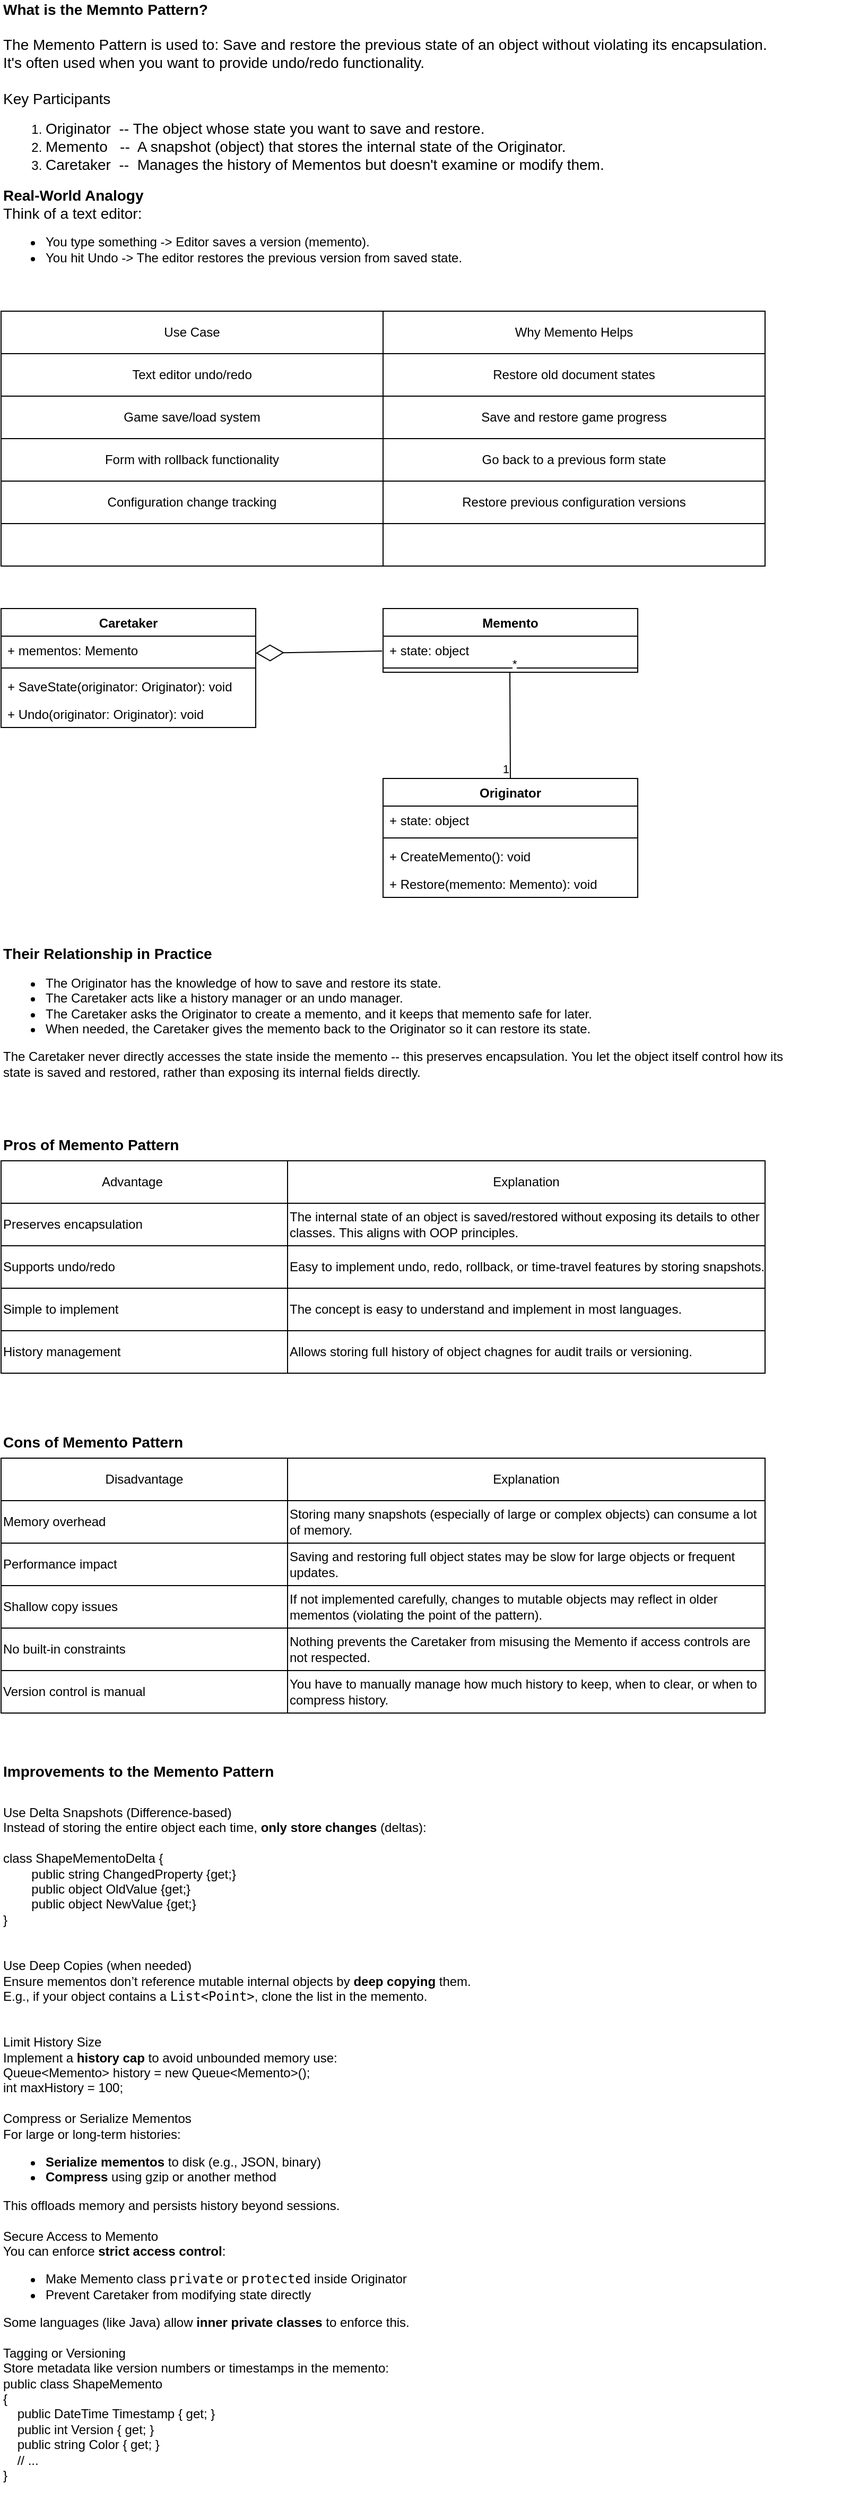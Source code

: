 <mxfile version="28.0.7">
  <diagram name="Page-1" id="ESyPwlhjBHD7mCf8iIqL">
    <mxGraphModel dx="914" dy="536" grid="1" gridSize="10" guides="1" tooltips="1" connect="1" arrows="1" fold="1" page="1" pageScale="1" pageWidth="850" pageHeight="1100" math="0" shadow="0">
      <root>
        <mxCell id="0" />
        <mxCell id="1" parent="0" />
        <mxCell id="MlYqjOnE9EuYvu6xzNQ--1" value="&lt;div&gt;&lt;b&gt;&lt;font style=&quot;font-size: 14px;&quot;&gt;What is the Memnto Pattern?&lt;/font&gt;&lt;/b&gt;&lt;/div&gt;&lt;div&gt;&lt;b&gt;&lt;font style=&quot;font-size: 14px;&quot;&gt;&lt;br&gt;&lt;/font&gt;&lt;/b&gt;&lt;/div&gt;&lt;div&gt;&lt;font style=&quot;font-size: 14px;&quot;&gt;The Memento Pattern is used to: Save and restore the previous state of an object without violating its encapsulation.&lt;/font&gt;&lt;/div&gt;&lt;div&gt;&lt;font style=&quot;font-size: 14px;&quot;&gt;It&#39;s often used when you want to provide undo/redo functionality.&lt;/font&gt;&lt;/div&gt;&lt;div&gt;&lt;font style=&quot;font-size: 14px;&quot;&gt;&lt;br&gt;&lt;/font&gt;&lt;/div&gt;&lt;div&gt;&lt;font style=&quot;font-size: 14px;&quot;&gt;Key Participants&lt;/font&gt;&lt;/div&gt;&lt;div&gt;&lt;ol&gt;&lt;li&gt;&lt;font style=&quot;font-size: 14px;&quot;&gt;Originator&amp;nbsp; -- The object whose state you want to save and restore.&lt;/font&gt;&lt;/li&gt;&lt;li&gt;&lt;font style=&quot;font-size: 14px;&quot;&gt;Memento&amp;nbsp;&amp;nbsp; --&amp;nbsp; A snapshot (object) that stores the internal state of the Originator.&lt;/font&gt;&lt;/li&gt;&lt;li&gt;&lt;font style=&quot;font-size: 14px;&quot;&gt;Caretaker&amp;nbsp; --&amp;nbsp; Manages the history of Mementos but doesn&#39;t examine or modify them.&lt;/font&gt;&lt;/li&gt;&lt;/ol&gt;&lt;div&gt;&lt;b&gt;&lt;font style=&quot;font-size: 14px;&quot;&gt;Real-World Analogy&lt;/font&gt;&lt;/b&gt;&lt;/div&gt;&lt;div&gt;&lt;font style=&quot;font-size: 14px;&quot;&gt;Think of a text editor:&lt;/font&gt;&lt;/div&gt;&lt;div&gt;&lt;ul&gt;&lt;li&gt;You type something -&amp;gt; Editor saves a version (memento).&lt;/li&gt;&lt;li&gt;You hit Undo -&amp;gt; The editor restores the previous version from saved state.&lt;/li&gt;&lt;/ul&gt;&lt;div&gt;&lt;br&gt;&lt;/div&gt;&lt;/div&gt;&lt;/div&gt;" style="text;html=1;align=left;verticalAlign=middle;whiteSpace=wrap;rounded=0;" vertex="1" parent="1">
          <mxGeometry x="40" y="50" width="800" height="230" as="geometry" />
        </mxCell>
        <mxCell id="MlYqjOnE9EuYvu6xzNQ--2" value="" style="shape=table;startSize=0;container=1;collapsible=0;childLayout=tableLayout;" vertex="1" parent="1">
          <mxGeometry x="40" y="320" width="720" height="240" as="geometry" />
        </mxCell>
        <mxCell id="MlYqjOnE9EuYvu6xzNQ--3" value="" style="shape=tableRow;horizontal=0;startSize=0;swimlaneHead=0;swimlaneBody=0;strokeColor=inherit;top=0;left=0;bottom=0;right=0;collapsible=0;dropTarget=0;fillColor=none;points=[[0,0.5],[1,0.5]];portConstraint=eastwest;" vertex="1" parent="MlYqjOnE9EuYvu6xzNQ--2">
          <mxGeometry width="720" height="40" as="geometry" />
        </mxCell>
        <mxCell id="MlYqjOnE9EuYvu6xzNQ--4" value="Use Case" style="shape=partialRectangle;html=1;whiteSpace=wrap;connectable=0;strokeColor=inherit;overflow=hidden;fillColor=none;top=0;left=0;bottom=0;right=0;pointerEvents=1;" vertex="1" parent="MlYqjOnE9EuYvu6xzNQ--3">
          <mxGeometry width="360" height="40" as="geometry">
            <mxRectangle width="360" height="40" as="alternateBounds" />
          </mxGeometry>
        </mxCell>
        <mxCell id="MlYqjOnE9EuYvu6xzNQ--5" value="Why Memento Helps" style="shape=partialRectangle;html=1;whiteSpace=wrap;connectable=0;strokeColor=inherit;overflow=hidden;fillColor=none;top=0;left=0;bottom=0;right=0;pointerEvents=1;" vertex="1" parent="MlYqjOnE9EuYvu6xzNQ--3">
          <mxGeometry x="360" width="360" height="40" as="geometry">
            <mxRectangle width="360" height="40" as="alternateBounds" />
          </mxGeometry>
        </mxCell>
        <mxCell id="MlYqjOnE9EuYvu6xzNQ--6" value="" style="shape=tableRow;horizontal=0;startSize=0;swimlaneHead=0;swimlaneBody=0;strokeColor=inherit;top=0;left=0;bottom=0;right=0;collapsible=0;dropTarget=0;fillColor=none;points=[[0,0.5],[1,0.5]];portConstraint=eastwest;" vertex="1" parent="MlYqjOnE9EuYvu6xzNQ--2">
          <mxGeometry y="40" width="720" height="40" as="geometry" />
        </mxCell>
        <mxCell id="MlYqjOnE9EuYvu6xzNQ--7" value="Text editor undo/redo" style="shape=partialRectangle;html=1;whiteSpace=wrap;connectable=0;strokeColor=inherit;overflow=hidden;fillColor=none;top=0;left=0;bottom=0;right=0;pointerEvents=1;" vertex="1" parent="MlYqjOnE9EuYvu6xzNQ--6">
          <mxGeometry width="360" height="40" as="geometry">
            <mxRectangle width="360" height="40" as="alternateBounds" />
          </mxGeometry>
        </mxCell>
        <mxCell id="MlYqjOnE9EuYvu6xzNQ--8" value="Restore old document states" style="shape=partialRectangle;html=1;whiteSpace=wrap;connectable=0;strokeColor=inherit;overflow=hidden;fillColor=none;top=0;left=0;bottom=0;right=0;pointerEvents=1;" vertex="1" parent="MlYqjOnE9EuYvu6xzNQ--6">
          <mxGeometry x="360" width="360" height="40" as="geometry">
            <mxRectangle width="360" height="40" as="alternateBounds" />
          </mxGeometry>
        </mxCell>
        <mxCell id="MlYqjOnE9EuYvu6xzNQ--9" value="" style="shape=tableRow;horizontal=0;startSize=0;swimlaneHead=0;swimlaneBody=0;strokeColor=inherit;top=0;left=0;bottom=0;right=0;collapsible=0;dropTarget=0;fillColor=none;points=[[0,0.5],[1,0.5]];portConstraint=eastwest;" vertex="1" parent="MlYqjOnE9EuYvu6xzNQ--2">
          <mxGeometry y="80" width="720" height="40" as="geometry" />
        </mxCell>
        <mxCell id="MlYqjOnE9EuYvu6xzNQ--10" value="Game save/load system" style="shape=partialRectangle;html=1;whiteSpace=wrap;connectable=0;strokeColor=inherit;overflow=hidden;fillColor=none;top=0;left=0;bottom=0;right=0;pointerEvents=1;" vertex="1" parent="MlYqjOnE9EuYvu6xzNQ--9">
          <mxGeometry width="360" height="40" as="geometry">
            <mxRectangle width="360" height="40" as="alternateBounds" />
          </mxGeometry>
        </mxCell>
        <mxCell id="MlYqjOnE9EuYvu6xzNQ--11" value="Save and restore game progress" style="shape=partialRectangle;html=1;whiteSpace=wrap;connectable=0;strokeColor=inherit;overflow=hidden;fillColor=none;top=0;left=0;bottom=0;right=0;pointerEvents=1;" vertex="1" parent="MlYqjOnE9EuYvu6xzNQ--9">
          <mxGeometry x="360" width="360" height="40" as="geometry">
            <mxRectangle width="360" height="40" as="alternateBounds" />
          </mxGeometry>
        </mxCell>
        <mxCell id="MlYqjOnE9EuYvu6xzNQ--12" value="" style="shape=tableRow;horizontal=0;startSize=0;swimlaneHead=0;swimlaneBody=0;strokeColor=inherit;top=0;left=0;bottom=0;right=0;collapsible=0;dropTarget=0;fillColor=none;points=[[0,0.5],[1,0.5]];portConstraint=eastwest;" vertex="1" parent="MlYqjOnE9EuYvu6xzNQ--2">
          <mxGeometry y="120" width="720" height="40" as="geometry" />
        </mxCell>
        <mxCell id="MlYqjOnE9EuYvu6xzNQ--13" value="Form with rollback functionality" style="shape=partialRectangle;html=1;whiteSpace=wrap;connectable=0;strokeColor=inherit;overflow=hidden;fillColor=none;top=0;left=0;bottom=0;right=0;pointerEvents=1;" vertex="1" parent="MlYqjOnE9EuYvu6xzNQ--12">
          <mxGeometry width="360" height="40" as="geometry">
            <mxRectangle width="360" height="40" as="alternateBounds" />
          </mxGeometry>
        </mxCell>
        <mxCell id="MlYqjOnE9EuYvu6xzNQ--14" value="Go back to a previous form state" style="shape=partialRectangle;html=1;whiteSpace=wrap;connectable=0;strokeColor=inherit;overflow=hidden;fillColor=none;top=0;left=0;bottom=0;right=0;pointerEvents=1;" vertex="1" parent="MlYqjOnE9EuYvu6xzNQ--12">
          <mxGeometry x="360" width="360" height="40" as="geometry">
            <mxRectangle width="360" height="40" as="alternateBounds" />
          </mxGeometry>
        </mxCell>
        <mxCell id="MlYqjOnE9EuYvu6xzNQ--15" value="" style="shape=tableRow;horizontal=0;startSize=0;swimlaneHead=0;swimlaneBody=0;strokeColor=inherit;top=0;left=0;bottom=0;right=0;collapsible=0;dropTarget=0;fillColor=none;points=[[0,0.5],[1,0.5]];portConstraint=eastwest;" vertex="1" parent="MlYqjOnE9EuYvu6xzNQ--2">
          <mxGeometry y="160" width="720" height="40" as="geometry" />
        </mxCell>
        <mxCell id="MlYqjOnE9EuYvu6xzNQ--16" value="Configuration change tracking" style="shape=partialRectangle;html=1;whiteSpace=wrap;connectable=0;strokeColor=inherit;overflow=hidden;fillColor=none;top=0;left=0;bottom=0;right=0;pointerEvents=1;" vertex="1" parent="MlYqjOnE9EuYvu6xzNQ--15">
          <mxGeometry width="360" height="40" as="geometry">
            <mxRectangle width="360" height="40" as="alternateBounds" />
          </mxGeometry>
        </mxCell>
        <mxCell id="MlYqjOnE9EuYvu6xzNQ--17" value="Restore previous configuration versions" style="shape=partialRectangle;html=1;whiteSpace=wrap;connectable=0;strokeColor=inherit;overflow=hidden;fillColor=none;top=0;left=0;bottom=0;right=0;pointerEvents=1;" vertex="1" parent="MlYqjOnE9EuYvu6xzNQ--15">
          <mxGeometry x="360" width="360" height="40" as="geometry">
            <mxRectangle width="360" height="40" as="alternateBounds" />
          </mxGeometry>
        </mxCell>
        <mxCell id="MlYqjOnE9EuYvu6xzNQ--18" value="" style="shape=tableRow;horizontal=0;startSize=0;swimlaneHead=0;swimlaneBody=0;strokeColor=inherit;top=0;left=0;bottom=0;right=0;collapsible=0;dropTarget=0;fillColor=none;points=[[0,0.5],[1,0.5]];portConstraint=eastwest;" vertex="1" parent="MlYqjOnE9EuYvu6xzNQ--2">
          <mxGeometry y="200" width="720" height="40" as="geometry" />
        </mxCell>
        <mxCell id="MlYqjOnE9EuYvu6xzNQ--19" value="" style="shape=partialRectangle;html=1;whiteSpace=wrap;connectable=0;strokeColor=inherit;overflow=hidden;fillColor=none;top=0;left=0;bottom=0;right=0;pointerEvents=1;" vertex="1" parent="MlYqjOnE9EuYvu6xzNQ--18">
          <mxGeometry width="360" height="40" as="geometry">
            <mxRectangle width="360" height="40" as="alternateBounds" />
          </mxGeometry>
        </mxCell>
        <mxCell id="MlYqjOnE9EuYvu6xzNQ--20" value="" style="shape=partialRectangle;html=1;whiteSpace=wrap;connectable=0;strokeColor=inherit;overflow=hidden;fillColor=none;top=0;left=0;bottom=0;right=0;pointerEvents=1;" vertex="1" parent="MlYqjOnE9EuYvu6xzNQ--18">
          <mxGeometry x="360" width="360" height="40" as="geometry">
            <mxRectangle width="360" height="40" as="alternateBounds" />
          </mxGeometry>
        </mxCell>
        <mxCell id="MlYqjOnE9EuYvu6xzNQ--21" value="Caretaker" style="swimlane;fontStyle=1;align=center;verticalAlign=top;childLayout=stackLayout;horizontal=1;startSize=26;horizontalStack=0;resizeParent=1;resizeParentMax=0;resizeLast=0;collapsible=1;marginBottom=0;whiteSpace=wrap;html=1;" vertex="1" parent="1">
          <mxGeometry x="40" y="600" width="240" height="112" as="geometry" />
        </mxCell>
        <mxCell id="MlYqjOnE9EuYvu6xzNQ--22" value="+ mementos: Memento" style="text;strokeColor=none;fillColor=none;align=left;verticalAlign=top;spacingLeft=4;spacingRight=4;overflow=hidden;rotatable=0;points=[[0,0.5],[1,0.5]];portConstraint=eastwest;whiteSpace=wrap;html=1;" vertex="1" parent="MlYqjOnE9EuYvu6xzNQ--21">
          <mxGeometry y="26" width="240" height="26" as="geometry" />
        </mxCell>
        <mxCell id="MlYqjOnE9EuYvu6xzNQ--23" value="" style="line;strokeWidth=1;fillColor=none;align=left;verticalAlign=middle;spacingTop=-1;spacingLeft=3;spacingRight=3;rotatable=0;labelPosition=right;points=[];portConstraint=eastwest;strokeColor=inherit;" vertex="1" parent="MlYqjOnE9EuYvu6xzNQ--21">
          <mxGeometry y="52" width="240" height="8" as="geometry" />
        </mxCell>
        <mxCell id="MlYqjOnE9EuYvu6xzNQ--24" value="+ SaveState(originator: Originator): void" style="text;strokeColor=none;fillColor=none;align=left;verticalAlign=top;spacingLeft=4;spacingRight=4;overflow=hidden;rotatable=0;points=[[0,0.5],[1,0.5]];portConstraint=eastwest;whiteSpace=wrap;html=1;" vertex="1" parent="MlYqjOnE9EuYvu6xzNQ--21">
          <mxGeometry y="60" width="240" height="26" as="geometry" />
        </mxCell>
        <mxCell id="MlYqjOnE9EuYvu6xzNQ--25" value="+ Undo(originator: Originator): void" style="text;strokeColor=none;fillColor=none;align=left;verticalAlign=top;spacingLeft=4;spacingRight=4;overflow=hidden;rotatable=0;points=[[0,0.5],[1,0.5]];portConstraint=eastwest;whiteSpace=wrap;html=1;" vertex="1" parent="MlYqjOnE9EuYvu6xzNQ--21">
          <mxGeometry y="86" width="240" height="26" as="geometry" />
        </mxCell>
        <mxCell id="MlYqjOnE9EuYvu6xzNQ--26" value="Originator" style="swimlane;fontStyle=1;align=center;verticalAlign=top;childLayout=stackLayout;horizontal=1;startSize=26;horizontalStack=0;resizeParent=1;resizeParentMax=0;resizeLast=0;collapsible=1;marginBottom=0;whiteSpace=wrap;html=1;" vertex="1" parent="1">
          <mxGeometry x="400" y="760" width="240" height="112" as="geometry" />
        </mxCell>
        <mxCell id="MlYqjOnE9EuYvu6xzNQ--27" value="+ state: object" style="text;strokeColor=none;fillColor=none;align=left;verticalAlign=top;spacingLeft=4;spacingRight=4;overflow=hidden;rotatable=0;points=[[0,0.5],[1,0.5]];portConstraint=eastwest;whiteSpace=wrap;html=1;" vertex="1" parent="MlYqjOnE9EuYvu6xzNQ--26">
          <mxGeometry y="26" width="240" height="26" as="geometry" />
        </mxCell>
        <mxCell id="MlYqjOnE9EuYvu6xzNQ--28" value="" style="line;strokeWidth=1;fillColor=none;align=left;verticalAlign=middle;spacingTop=-1;spacingLeft=3;spacingRight=3;rotatable=0;labelPosition=right;points=[];portConstraint=eastwest;strokeColor=inherit;" vertex="1" parent="MlYqjOnE9EuYvu6xzNQ--26">
          <mxGeometry y="52" width="240" height="8" as="geometry" />
        </mxCell>
        <mxCell id="MlYqjOnE9EuYvu6xzNQ--29" value="+ CreateMemento(): void" style="text;strokeColor=none;fillColor=none;align=left;verticalAlign=top;spacingLeft=4;spacingRight=4;overflow=hidden;rotatable=0;points=[[0,0.5],[1,0.5]];portConstraint=eastwest;whiteSpace=wrap;html=1;" vertex="1" parent="MlYqjOnE9EuYvu6xzNQ--26">
          <mxGeometry y="60" width="240" height="26" as="geometry" />
        </mxCell>
        <mxCell id="MlYqjOnE9EuYvu6xzNQ--30" value="+ Restore(memento: Memento): void" style="text;strokeColor=none;fillColor=none;align=left;verticalAlign=top;spacingLeft=4;spacingRight=4;overflow=hidden;rotatable=0;points=[[0,0.5],[1,0.5]];portConstraint=eastwest;whiteSpace=wrap;html=1;" vertex="1" parent="MlYqjOnE9EuYvu6xzNQ--26">
          <mxGeometry y="86" width="240" height="26" as="geometry" />
        </mxCell>
        <mxCell id="MlYqjOnE9EuYvu6xzNQ--31" value="" style="endArrow=diamondThin;endFill=0;endSize=24;html=1;rounded=0;entryX=1.008;entryY=-0.038;entryDx=0;entryDy=0;entryPerimeter=0;exitX=0.004;exitY=-0.115;exitDx=0;exitDy=0;exitPerimeter=0;" edge="1" parent="1">
          <mxGeometry width="160" relative="1" as="geometry">
            <mxPoint x="399.04" y="640" as="sourcePoint" />
            <mxPoint x="280.0" y="642.002" as="targetPoint" />
          </mxGeometry>
        </mxCell>
        <mxCell id="MlYqjOnE9EuYvu6xzNQ--32" value="Memento" style="swimlane;fontStyle=1;align=center;verticalAlign=top;childLayout=stackLayout;horizontal=1;startSize=26;horizontalStack=0;resizeParent=1;resizeParentMax=0;resizeLast=0;collapsible=1;marginBottom=0;whiteSpace=wrap;html=1;" vertex="1" parent="1">
          <mxGeometry x="400" y="600" width="240" height="60" as="geometry" />
        </mxCell>
        <mxCell id="MlYqjOnE9EuYvu6xzNQ--33" value="+ state: object" style="text;strokeColor=none;fillColor=none;align=left;verticalAlign=top;spacingLeft=4;spacingRight=4;overflow=hidden;rotatable=0;points=[[0,0.5],[1,0.5]];portConstraint=eastwest;whiteSpace=wrap;html=1;" vertex="1" parent="MlYqjOnE9EuYvu6xzNQ--32">
          <mxGeometry y="26" width="240" height="26" as="geometry" />
        </mxCell>
        <mxCell id="MlYqjOnE9EuYvu6xzNQ--34" value="" style="line;strokeWidth=1;fillColor=none;align=left;verticalAlign=middle;spacingTop=-1;spacingLeft=3;spacingRight=3;rotatable=0;labelPosition=right;points=[];portConstraint=eastwest;strokeColor=inherit;" vertex="1" parent="MlYqjOnE9EuYvu6xzNQ--32">
          <mxGeometry y="52" width="240" height="8" as="geometry" />
        </mxCell>
        <mxCell id="MlYqjOnE9EuYvu6xzNQ--41" value="" style="endArrow=none;html=1;edgeStyle=orthogonalEdgeStyle;rounded=0;exitX=0.5;exitY=1;exitDx=0;exitDy=0;entryX=0.5;entryY=0;entryDx=0;entryDy=0;" edge="1" parent="1" target="MlYqjOnE9EuYvu6xzNQ--26">
          <mxGeometry relative="1" as="geometry">
            <mxPoint x="519.5" y="660" as="sourcePoint" />
            <mxPoint x="519.5" y="750" as="targetPoint" />
          </mxGeometry>
        </mxCell>
        <mxCell id="MlYqjOnE9EuYvu6xzNQ--42" value="*" style="edgeLabel;resizable=0;html=1;align=left;verticalAlign=bottom;" connectable="0" vertex="1" parent="MlYqjOnE9EuYvu6xzNQ--41">
          <mxGeometry x="-1" relative="1" as="geometry" />
        </mxCell>
        <mxCell id="MlYqjOnE9EuYvu6xzNQ--43" value="1" style="edgeLabel;resizable=0;html=1;align=right;verticalAlign=bottom;" connectable="0" vertex="1" parent="MlYqjOnE9EuYvu6xzNQ--41">
          <mxGeometry x="1" relative="1" as="geometry" />
        </mxCell>
        <mxCell id="MlYqjOnE9EuYvu6xzNQ--44" value="&lt;div&gt;&lt;font style=&quot;font-size: 14px;&quot;&gt;&lt;b&gt;Their Relationship in Practice&lt;/b&gt;&lt;/font&gt;&lt;/div&gt;&lt;div&gt;&lt;ul&gt;&lt;li&gt;The Originator has the knowledge of how to save and restore its state.&lt;/li&gt;&lt;li&gt;The Caretaker acts like a history manager or an undo manager.&lt;/li&gt;&lt;li&gt;The Caretaker asks the Originator to create a memento, and it keeps that memento safe for later.&lt;/li&gt;&lt;li&gt;When needed, the Caretaker gives the memento back to the Originator so it can restore its state.&lt;/li&gt;&lt;/ul&gt;&lt;div&gt;The Caretaker never directly accesses the state inside the memento -- this preserves encapsulation. You let the object itself control how its state is saved and restored, rather than exposing its internal fields directly.&lt;/div&gt;&lt;/div&gt;" style="text;html=1;align=left;verticalAlign=middle;whiteSpace=wrap;rounded=0;" vertex="1" parent="1">
          <mxGeometry x="40" y="920" width="760" height="120" as="geometry" />
        </mxCell>
        <mxCell id="MlYqjOnE9EuYvu6xzNQ--45" value="&lt;font style=&quot;font-size: 14px;&quot;&gt;&lt;b&gt;Pros of Memento Pattern&lt;/b&gt;&lt;/font&gt;" style="text;html=1;align=left;verticalAlign=middle;whiteSpace=wrap;rounded=0;" vertex="1" parent="1">
          <mxGeometry x="40" y="1090" width="400" height="30" as="geometry" />
        </mxCell>
        <mxCell id="MlYqjOnE9EuYvu6xzNQ--46" value="" style="shape=table;startSize=0;container=1;collapsible=0;childLayout=tableLayout;align=left;" vertex="1" parent="1">
          <mxGeometry x="40" y="1120" width="720" height="200" as="geometry" />
        </mxCell>
        <mxCell id="MlYqjOnE9EuYvu6xzNQ--47" value="" style="shape=tableRow;horizontal=0;startSize=0;swimlaneHead=0;swimlaneBody=0;strokeColor=inherit;top=0;left=0;bottom=0;right=0;collapsible=0;dropTarget=0;fillColor=none;points=[[0,0.5],[1,0.5]];portConstraint=eastwest;" vertex="1" parent="MlYqjOnE9EuYvu6xzNQ--46">
          <mxGeometry width="720" height="40" as="geometry" />
        </mxCell>
        <mxCell id="MlYqjOnE9EuYvu6xzNQ--48" value="Advantage&lt;span style=&quot;white-space: pre;&quot;&gt;&#x9;&lt;/span&gt;" style="shape=partialRectangle;html=1;whiteSpace=wrap;connectable=0;strokeColor=inherit;overflow=hidden;fillColor=none;top=0;left=0;bottom=0;right=0;pointerEvents=1;" vertex="1" parent="MlYqjOnE9EuYvu6xzNQ--47">
          <mxGeometry width="270" height="40" as="geometry">
            <mxRectangle width="270" height="40" as="alternateBounds" />
          </mxGeometry>
        </mxCell>
        <mxCell id="MlYqjOnE9EuYvu6xzNQ--49" value="Explanation" style="shape=partialRectangle;html=1;whiteSpace=wrap;connectable=0;strokeColor=inherit;overflow=hidden;fillColor=none;top=0;left=0;bottom=0;right=0;pointerEvents=1;" vertex="1" parent="MlYqjOnE9EuYvu6xzNQ--47">
          <mxGeometry x="270" width="450" height="40" as="geometry">
            <mxRectangle width="450" height="40" as="alternateBounds" />
          </mxGeometry>
        </mxCell>
        <mxCell id="MlYqjOnE9EuYvu6xzNQ--50" value="" style="shape=tableRow;horizontal=0;startSize=0;swimlaneHead=0;swimlaneBody=0;strokeColor=inherit;top=0;left=0;bottom=0;right=0;collapsible=0;dropTarget=0;fillColor=none;points=[[0,0.5],[1,0.5]];portConstraint=eastwest;" vertex="1" parent="MlYqjOnE9EuYvu6xzNQ--46">
          <mxGeometry y="40" width="720" height="40" as="geometry" />
        </mxCell>
        <mxCell id="MlYqjOnE9EuYvu6xzNQ--51" value="Preserves encapsulation" style="shape=partialRectangle;html=1;whiteSpace=wrap;connectable=0;strokeColor=inherit;overflow=hidden;fillColor=none;top=0;left=0;bottom=0;right=0;pointerEvents=1;align=left;" vertex="1" parent="MlYqjOnE9EuYvu6xzNQ--50">
          <mxGeometry width="270" height="40" as="geometry">
            <mxRectangle width="270" height="40" as="alternateBounds" />
          </mxGeometry>
        </mxCell>
        <mxCell id="MlYqjOnE9EuYvu6xzNQ--52" value="The internal state of an object is saved/restored without exposing its details to other classes. This aligns with OOP principles." style="shape=partialRectangle;html=1;whiteSpace=wrap;connectable=0;strokeColor=inherit;overflow=hidden;fillColor=none;top=0;left=0;bottom=0;right=0;pointerEvents=1;align=left;" vertex="1" parent="MlYqjOnE9EuYvu6xzNQ--50">
          <mxGeometry x="270" width="450" height="40" as="geometry">
            <mxRectangle width="450" height="40" as="alternateBounds" />
          </mxGeometry>
        </mxCell>
        <mxCell id="MlYqjOnE9EuYvu6xzNQ--53" value="" style="shape=tableRow;horizontal=0;startSize=0;swimlaneHead=0;swimlaneBody=0;strokeColor=inherit;top=0;left=0;bottom=0;right=0;collapsible=0;dropTarget=0;fillColor=none;points=[[0,0.5],[1,0.5]];portConstraint=eastwest;" vertex="1" parent="MlYqjOnE9EuYvu6xzNQ--46">
          <mxGeometry y="80" width="720" height="40" as="geometry" />
        </mxCell>
        <mxCell id="MlYqjOnE9EuYvu6xzNQ--54" value="Supports undo/redo&lt;span style=&quot;white-space: pre;&quot;&gt;&#x9;&lt;/span&gt;" style="shape=partialRectangle;html=1;whiteSpace=wrap;connectable=0;strokeColor=inherit;overflow=hidden;fillColor=none;top=0;left=0;bottom=0;right=0;pointerEvents=1;align=left;" vertex="1" parent="MlYqjOnE9EuYvu6xzNQ--53">
          <mxGeometry width="270" height="40" as="geometry">
            <mxRectangle width="270" height="40" as="alternateBounds" />
          </mxGeometry>
        </mxCell>
        <mxCell id="MlYqjOnE9EuYvu6xzNQ--55" value="Easy to implement undo, redo, rollback, or time-travel features by storing snapshots." style="shape=partialRectangle;html=1;whiteSpace=wrap;connectable=0;strokeColor=inherit;overflow=hidden;fillColor=none;top=0;left=0;bottom=0;right=0;pointerEvents=1;align=left;" vertex="1" parent="MlYqjOnE9EuYvu6xzNQ--53">
          <mxGeometry x="270" width="450" height="40" as="geometry">
            <mxRectangle width="450" height="40" as="alternateBounds" />
          </mxGeometry>
        </mxCell>
        <mxCell id="MlYqjOnE9EuYvu6xzNQ--56" value="" style="shape=tableRow;horizontal=0;startSize=0;swimlaneHead=0;swimlaneBody=0;strokeColor=inherit;top=0;left=0;bottom=0;right=0;collapsible=0;dropTarget=0;fillColor=none;points=[[0,0.5],[1,0.5]];portConstraint=eastwest;" vertex="1" parent="MlYqjOnE9EuYvu6xzNQ--46">
          <mxGeometry y="120" width="720" height="40" as="geometry" />
        </mxCell>
        <mxCell id="MlYqjOnE9EuYvu6xzNQ--57" value="Simple to implement" style="shape=partialRectangle;html=1;whiteSpace=wrap;connectable=0;strokeColor=inherit;overflow=hidden;fillColor=none;top=0;left=0;bottom=0;right=0;pointerEvents=1;align=left;" vertex="1" parent="MlYqjOnE9EuYvu6xzNQ--56">
          <mxGeometry width="270" height="40" as="geometry">
            <mxRectangle width="270" height="40" as="alternateBounds" />
          </mxGeometry>
        </mxCell>
        <mxCell id="MlYqjOnE9EuYvu6xzNQ--58" value="The concept is easy to understand and implement in most languages." style="shape=partialRectangle;html=1;whiteSpace=wrap;connectable=0;strokeColor=inherit;overflow=hidden;fillColor=none;top=0;left=0;bottom=0;right=0;pointerEvents=1;align=left;" vertex="1" parent="MlYqjOnE9EuYvu6xzNQ--56">
          <mxGeometry x="270" width="450" height="40" as="geometry">
            <mxRectangle width="450" height="40" as="alternateBounds" />
          </mxGeometry>
        </mxCell>
        <mxCell id="MlYqjOnE9EuYvu6xzNQ--59" value="" style="shape=tableRow;horizontal=0;startSize=0;swimlaneHead=0;swimlaneBody=0;strokeColor=inherit;top=0;left=0;bottom=0;right=0;collapsible=0;dropTarget=0;fillColor=none;points=[[0,0.5],[1,0.5]];portConstraint=eastwest;" vertex="1" parent="MlYqjOnE9EuYvu6xzNQ--46">
          <mxGeometry y="160" width="720" height="40" as="geometry" />
        </mxCell>
        <mxCell id="MlYqjOnE9EuYvu6xzNQ--60" value="History management" style="shape=partialRectangle;html=1;whiteSpace=wrap;connectable=0;strokeColor=inherit;overflow=hidden;fillColor=none;top=0;left=0;bottom=0;right=0;pointerEvents=1;align=left;" vertex="1" parent="MlYqjOnE9EuYvu6xzNQ--59">
          <mxGeometry width="270" height="40" as="geometry">
            <mxRectangle width="270" height="40" as="alternateBounds" />
          </mxGeometry>
        </mxCell>
        <mxCell id="MlYqjOnE9EuYvu6xzNQ--61" value="Allows storing full history of object chagnes for audit trails or versioning." style="shape=partialRectangle;html=1;whiteSpace=wrap;connectable=0;strokeColor=inherit;overflow=hidden;fillColor=none;top=0;left=0;bottom=0;right=0;pointerEvents=1;align=left;" vertex="1" parent="MlYqjOnE9EuYvu6xzNQ--59">
          <mxGeometry x="270" width="450" height="40" as="geometry">
            <mxRectangle width="450" height="40" as="alternateBounds" />
          </mxGeometry>
        </mxCell>
        <mxCell id="MlYqjOnE9EuYvu6xzNQ--62" value="&lt;b&gt;&lt;font style=&quot;font-size: 14px;&quot;&gt;Cons of Memento Pattern&lt;/font&gt;&lt;/b&gt;" style="text;html=1;align=left;verticalAlign=middle;whiteSpace=wrap;rounded=0;" vertex="1" parent="1">
          <mxGeometry x="40" y="1370" width="400" height="30" as="geometry" />
        </mxCell>
        <mxCell id="MlYqjOnE9EuYvu6xzNQ--63" value="" style="shape=table;startSize=0;container=1;collapsible=0;childLayout=tableLayout;" vertex="1" parent="1">
          <mxGeometry x="40" y="1400" width="720" height="240" as="geometry" />
        </mxCell>
        <mxCell id="MlYqjOnE9EuYvu6xzNQ--64" value="" style="shape=tableRow;horizontal=0;startSize=0;swimlaneHead=0;swimlaneBody=0;strokeColor=inherit;top=0;left=0;bottom=0;right=0;collapsible=0;dropTarget=0;fillColor=none;points=[[0,0.5],[1,0.5]];portConstraint=eastwest;" vertex="1" parent="MlYqjOnE9EuYvu6xzNQ--63">
          <mxGeometry width="720" height="40" as="geometry" />
        </mxCell>
        <mxCell id="MlYqjOnE9EuYvu6xzNQ--65" value="Disadvantage" style="shape=partialRectangle;html=1;whiteSpace=wrap;connectable=0;strokeColor=inherit;overflow=hidden;fillColor=none;top=0;left=0;bottom=0;right=0;pointerEvents=1;" vertex="1" parent="MlYqjOnE9EuYvu6xzNQ--64">
          <mxGeometry width="270" height="40" as="geometry">
            <mxRectangle width="270" height="40" as="alternateBounds" />
          </mxGeometry>
        </mxCell>
        <mxCell id="MlYqjOnE9EuYvu6xzNQ--66" value="Explanation" style="shape=partialRectangle;html=1;whiteSpace=wrap;connectable=0;strokeColor=inherit;overflow=hidden;fillColor=none;top=0;left=0;bottom=0;right=0;pointerEvents=1;" vertex="1" parent="MlYqjOnE9EuYvu6xzNQ--64">
          <mxGeometry x="270" width="450" height="40" as="geometry">
            <mxRectangle width="450" height="40" as="alternateBounds" />
          </mxGeometry>
        </mxCell>
        <mxCell id="MlYqjOnE9EuYvu6xzNQ--67" value="" style="shape=tableRow;horizontal=0;startSize=0;swimlaneHead=0;swimlaneBody=0;strokeColor=inherit;top=0;left=0;bottom=0;right=0;collapsible=0;dropTarget=0;fillColor=none;points=[[0,0.5],[1,0.5]];portConstraint=eastwest;" vertex="1" parent="MlYqjOnE9EuYvu6xzNQ--63">
          <mxGeometry y="40" width="720" height="40" as="geometry" />
        </mxCell>
        <mxCell id="MlYqjOnE9EuYvu6xzNQ--68" value="&lt;div align=&quot;left&quot;&gt;Memory overhead&lt;/div&gt;" style="shape=partialRectangle;html=1;whiteSpace=wrap;connectable=0;strokeColor=inherit;overflow=hidden;fillColor=none;top=0;left=0;bottom=0;right=0;pointerEvents=1;align=left;" vertex="1" parent="MlYqjOnE9EuYvu6xzNQ--67">
          <mxGeometry width="270" height="40" as="geometry">
            <mxRectangle width="270" height="40" as="alternateBounds" />
          </mxGeometry>
        </mxCell>
        <mxCell id="MlYqjOnE9EuYvu6xzNQ--69" value="Storing many snapshots (especially of large or complex objects) can consume a lot of memory." style="shape=partialRectangle;html=1;whiteSpace=wrap;connectable=0;strokeColor=inherit;overflow=hidden;fillColor=none;top=0;left=0;bottom=0;right=0;pointerEvents=1;align=left;" vertex="1" parent="MlYqjOnE9EuYvu6xzNQ--67">
          <mxGeometry x="270" width="450" height="40" as="geometry">
            <mxRectangle width="450" height="40" as="alternateBounds" />
          </mxGeometry>
        </mxCell>
        <mxCell id="MlYqjOnE9EuYvu6xzNQ--70" value="" style="shape=tableRow;horizontal=0;startSize=0;swimlaneHead=0;swimlaneBody=0;strokeColor=inherit;top=0;left=0;bottom=0;right=0;collapsible=0;dropTarget=0;fillColor=none;points=[[0,0.5],[1,0.5]];portConstraint=eastwest;" vertex="1" parent="MlYqjOnE9EuYvu6xzNQ--63">
          <mxGeometry y="80" width="720" height="40" as="geometry" />
        </mxCell>
        <mxCell id="MlYqjOnE9EuYvu6xzNQ--71" value="Performance impact" style="shape=partialRectangle;html=1;whiteSpace=wrap;connectable=0;strokeColor=inherit;overflow=hidden;fillColor=none;top=0;left=0;bottom=0;right=0;pointerEvents=1;align=left;" vertex="1" parent="MlYqjOnE9EuYvu6xzNQ--70">
          <mxGeometry width="270" height="40" as="geometry">
            <mxRectangle width="270" height="40" as="alternateBounds" />
          </mxGeometry>
        </mxCell>
        <mxCell id="MlYqjOnE9EuYvu6xzNQ--72" value="Saving and restoring full object states may be slow for large objects or frequent updates." style="shape=partialRectangle;html=1;whiteSpace=wrap;connectable=0;strokeColor=inherit;overflow=hidden;fillColor=none;top=0;left=0;bottom=0;right=0;pointerEvents=1;align=left;" vertex="1" parent="MlYqjOnE9EuYvu6xzNQ--70">
          <mxGeometry x="270" width="450" height="40" as="geometry">
            <mxRectangle width="450" height="40" as="alternateBounds" />
          </mxGeometry>
        </mxCell>
        <mxCell id="MlYqjOnE9EuYvu6xzNQ--73" value="" style="shape=tableRow;horizontal=0;startSize=0;swimlaneHead=0;swimlaneBody=0;strokeColor=inherit;top=0;left=0;bottom=0;right=0;collapsible=0;dropTarget=0;fillColor=none;points=[[0,0.5],[1,0.5]];portConstraint=eastwest;align=left;" vertex="1" parent="MlYqjOnE9EuYvu6xzNQ--63">
          <mxGeometry y="120" width="720" height="40" as="geometry" />
        </mxCell>
        <mxCell id="MlYqjOnE9EuYvu6xzNQ--74" value="Shallow copy issues" style="shape=partialRectangle;html=1;whiteSpace=wrap;connectable=0;strokeColor=inherit;overflow=hidden;fillColor=none;top=0;left=0;bottom=0;right=0;pointerEvents=1;align=left;" vertex="1" parent="MlYqjOnE9EuYvu6xzNQ--73">
          <mxGeometry width="270" height="40" as="geometry">
            <mxRectangle width="270" height="40" as="alternateBounds" />
          </mxGeometry>
        </mxCell>
        <mxCell id="MlYqjOnE9EuYvu6xzNQ--75" value="If not implemented carefully, changes to mutable objects may reflect in older mementos (violating the point of the pattern)." style="shape=partialRectangle;html=1;whiteSpace=wrap;connectable=0;strokeColor=inherit;overflow=hidden;fillColor=none;top=0;left=0;bottom=0;right=0;pointerEvents=1;align=left;" vertex="1" parent="MlYqjOnE9EuYvu6xzNQ--73">
          <mxGeometry x="270" width="450" height="40" as="geometry">
            <mxRectangle width="450" height="40" as="alternateBounds" />
          </mxGeometry>
        </mxCell>
        <mxCell id="MlYqjOnE9EuYvu6xzNQ--76" value="" style="shape=tableRow;horizontal=0;startSize=0;swimlaneHead=0;swimlaneBody=0;strokeColor=inherit;top=0;left=0;bottom=0;right=0;collapsible=0;dropTarget=0;fillColor=none;points=[[0,0.5],[1,0.5]];portConstraint=eastwest;" vertex="1" parent="MlYqjOnE9EuYvu6xzNQ--63">
          <mxGeometry y="160" width="720" height="40" as="geometry" />
        </mxCell>
        <mxCell id="MlYqjOnE9EuYvu6xzNQ--77" value="No built-in constraints" style="shape=partialRectangle;html=1;whiteSpace=wrap;connectable=0;strokeColor=inherit;overflow=hidden;fillColor=none;top=0;left=0;bottom=0;right=0;pointerEvents=1;align=left;" vertex="1" parent="MlYqjOnE9EuYvu6xzNQ--76">
          <mxGeometry width="270" height="40" as="geometry">
            <mxRectangle width="270" height="40" as="alternateBounds" />
          </mxGeometry>
        </mxCell>
        <mxCell id="MlYqjOnE9EuYvu6xzNQ--78" value="Nothing prevents the Caretaker from misusing the Memento if access controls are not respected." style="shape=partialRectangle;html=1;whiteSpace=wrap;connectable=0;strokeColor=inherit;overflow=hidden;fillColor=none;top=0;left=0;bottom=0;right=0;pointerEvents=1;align=left;" vertex="1" parent="MlYqjOnE9EuYvu6xzNQ--76">
          <mxGeometry x="270" width="450" height="40" as="geometry">
            <mxRectangle width="450" height="40" as="alternateBounds" />
          </mxGeometry>
        </mxCell>
        <mxCell id="MlYqjOnE9EuYvu6xzNQ--79" value="" style="shape=tableRow;horizontal=0;startSize=0;swimlaneHead=0;swimlaneBody=0;strokeColor=inherit;top=0;left=0;bottom=0;right=0;collapsible=0;dropTarget=0;fillColor=none;points=[[0,0.5],[1,0.5]];portConstraint=eastwest;" vertex="1" parent="MlYqjOnE9EuYvu6xzNQ--63">
          <mxGeometry y="200" width="720" height="40" as="geometry" />
        </mxCell>
        <mxCell id="MlYqjOnE9EuYvu6xzNQ--80" value="Version control is manual" style="shape=partialRectangle;html=1;whiteSpace=wrap;connectable=0;strokeColor=inherit;overflow=hidden;fillColor=none;top=0;left=0;bottom=0;right=0;pointerEvents=1;align=left;" vertex="1" parent="MlYqjOnE9EuYvu6xzNQ--79">
          <mxGeometry width="270" height="40" as="geometry">
            <mxRectangle width="270" height="40" as="alternateBounds" />
          </mxGeometry>
        </mxCell>
        <mxCell id="MlYqjOnE9EuYvu6xzNQ--81" value="You have to manually manage how much history to keep, when to clear, or when to compress history." style="shape=partialRectangle;html=1;whiteSpace=wrap;connectable=0;strokeColor=inherit;overflow=hidden;fillColor=none;top=0;left=0;bottom=0;right=0;pointerEvents=1;align=left;" vertex="1" parent="MlYqjOnE9EuYvu6xzNQ--79">
          <mxGeometry x="270" width="450" height="40" as="geometry">
            <mxRectangle width="450" height="40" as="alternateBounds" />
          </mxGeometry>
        </mxCell>
        <mxCell id="MlYqjOnE9EuYvu6xzNQ--82" value="&lt;font style=&quot;font-size: 14px;&quot;&gt;Improvements to the Memento Pattern&lt;/font&gt;" style="text;whiteSpace=wrap;html=1;fontStyle=1" vertex="1" parent="1">
          <mxGeometry x="40" y="1680" width="290" height="40" as="geometry" />
        </mxCell>
        <mxCell id="MlYqjOnE9EuYvu6xzNQ--83" value="&lt;div&gt;Use Delta Snapshots (Difference-based)&lt;/div&gt;&lt;div&gt;Instead of storing the entire object each time, &lt;strong data-end=&quot;1842&quot; data-start=&quot;1820&quot;&gt;only store changes&lt;/strong&gt; (deltas):&lt;/div&gt;&lt;div&gt;&lt;br&gt;&lt;/div&gt;&lt;div&gt;class ShapeMementoDelta {&lt;/div&gt;&lt;div&gt;&lt;span style=&quot;white-space: pre;&quot;&gt;&#x9;&lt;/span&gt;public string ChangedProperty {get;}&lt;/div&gt;&lt;div&gt;&lt;span style=&quot;white-space: pre;&quot;&gt;&#x9;&lt;/span&gt;public object OldValue {get;}&lt;/div&gt;&lt;div&gt;&lt;span style=&quot;white-space: pre;&quot;&gt;&#x9;&lt;/span&gt;public object NewValue {get;}&lt;br&gt;&lt;/div&gt;&lt;div&gt;}&lt;br&gt;&lt;/div&gt;" style="text;whiteSpace=wrap;html=1;" vertex="1" parent="1">
          <mxGeometry x="40" y="1720" width="460" height="40" as="geometry" />
        </mxCell>
        <mxCell id="MlYqjOnE9EuYvu6xzNQ--85" value="&lt;div&gt;Use Deep Copies (when needed)&lt;/div&gt;&lt;div&gt;Ensure mementos don’t reference mutable internal objects by &lt;strong data-end=&quot;2207&quot; data-start=&quot;2191&quot;&gt;deep copying&lt;/strong&gt; them.&lt;/div&gt;&lt;div&gt;E.g., if your object contains a &lt;code data-end=&quot;2262&quot; data-start=&quot;2249&quot;&gt;List&amp;lt;Point&amp;gt;&lt;/code&gt;, clone the list in the memento.&lt;/div&gt;&lt;div&gt;&lt;br&gt;&lt;/div&gt;&lt;div&gt;&lt;br&gt;&lt;/div&gt;&lt;div&gt;Limit History Size&lt;/div&gt;&lt;div&gt;Implement a &lt;strong data-end=&quot;2359&quot; data-start=&quot;2344&quot;&gt;history cap&lt;/strong&gt; to avoid unbounded memory use:&lt;/div&gt;&lt;div&gt;Queue&amp;lt;Memento&amp;gt; history = new Queue&amp;lt;Memento&amp;gt;();&lt;br&gt;int maxHistory = 100;&lt;/div&gt;&lt;div&gt;&lt;br&gt;&lt;/div&gt;&lt;div&gt;Compress or Serialize Mementos&lt;/div&gt;&lt;div&gt;For large or long-term histories:&lt;/div&gt;&lt;div&gt;&lt;ul&gt;&lt;li&gt;&lt;strong data-end=&quot;2582&quot; data-start=&quot;2560&quot;&gt;Serialize mementos&lt;/strong&gt; to disk (e.g., JSON, binary)&lt;/li&gt;&lt;li&gt;&lt;strong data-end=&quot;2626&quot; data-start=&quot;2614&quot;&gt;Compress&lt;/strong&gt; using gzip or another method&lt;/li&gt;&lt;/ul&gt;&lt;div&gt;This offloads memory and persists history beyond sessions.&lt;/div&gt;&lt;div&gt;&lt;br&gt;&lt;/div&gt;&lt;div&gt;Secure Access to Memento&lt;/div&gt;&lt;div&gt;You can enforce &lt;strong data-end=&quot;2800&quot; data-start=&quot;2775&quot;&gt;strict access control&lt;/strong&gt;:&lt;/div&gt;&lt;div&gt;&lt;ul&gt;&lt;li&gt;Make Memento class &lt;code data-end=&quot;2832&quot; data-start=&quot;2823&quot;&gt;private&lt;/code&gt; or &lt;code data-end=&quot;2847&quot; data-start=&quot;2836&quot;&gt;protected&lt;/code&gt; inside Originator&lt;/li&gt;&lt;li&gt;Prevent Caretaker from modifying state directly&lt;/li&gt;&lt;/ul&gt;&lt;div&gt;Some languages (like Java) allow &lt;strong data-end=&quot;2975&quot; data-start=&quot;2950&quot;&gt;inner private classes&lt;/strong&gt; to enforce this.&lt;/div&gt;&lt;div&gt;&lt;br&gt;&lt;/div&gt;&lt;div&gt;Tagging or Versioning&lt;/div&gt;&lt;div&gt;Store metadata like version numbers or timestamps in the memento:&lt;/div&gt;&lt;div&gt;public class ShapeMemento&lt;br&gt;{&lt;br&gt;&amp;nbsp;&amp;nbsp;&amp;nbsp; public DateTime Timestamp { get; }&lt;br&gt;&amp;nbsp;&amp;nbsp;&amp;nbsp; public int Version { get; }&lt;br&gt;&amp;nbsp;&amp;nbsp;&amp;nbsp; public string Color { get; }&lt;br&gt;&amp;nbsp;&amp;nbsp;&amp;nbsp; // ...&lt;br&gt;}&lt;br&gt;&lt;br&gt;&lt;/div&gt;&lt;/div&gt;&lt;/div&gt;" style="text;html=1;align=left;verticalAlign=middle;whiteSpace=wrap;rounded=0;" vertex="1" parent="1">
          <mxGeometry x="40" y="1870" width="720" height="510" as="geometry" />
        </mxCell>
      </root>
    </mxGraphModel>
  </diagram>
</mxfile>
